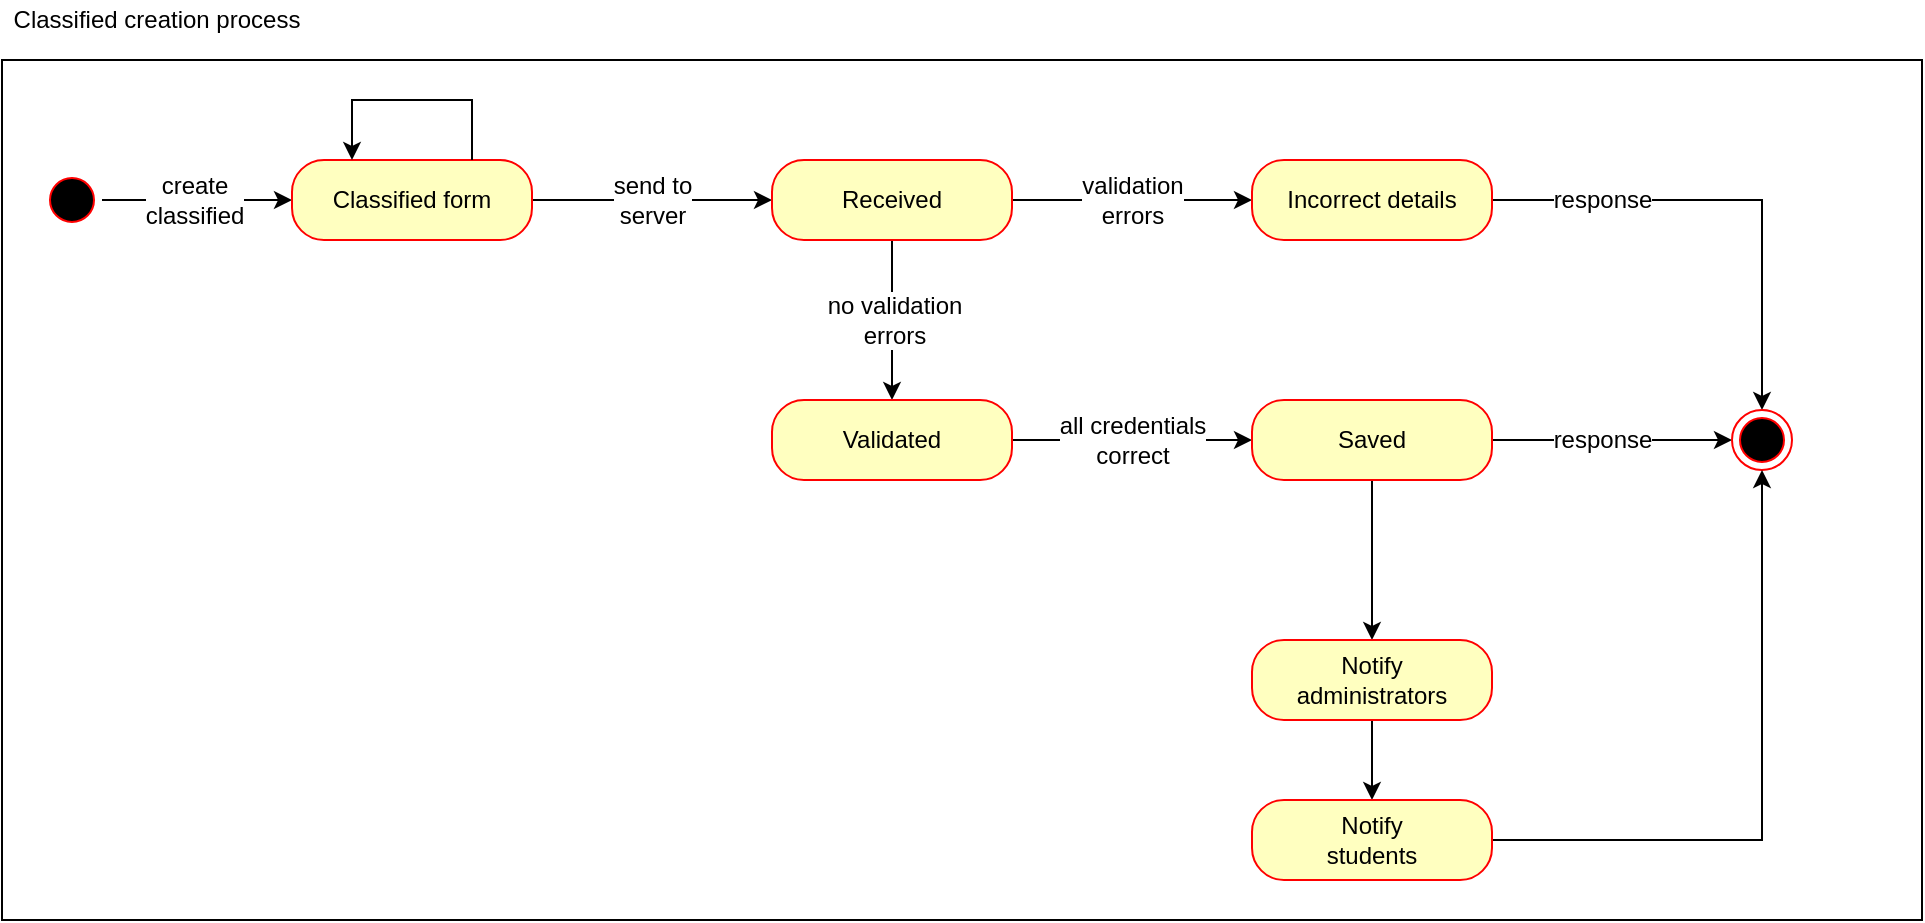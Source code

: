 <mxfile version="10.8.4" type="device"><diagram id="sz99gV1EqHpx22fixmyi" name="diagram_2"><mxGraphModel dx="1394" dy="719" grid="1" gridSize="10" guides="1" tooltips="1" connect="1" arrows="1" fold="1" page="1" pageScale="1" pageWidth="850" pageHeight="1100" math="0" shadow="0"><root><mxCell id="0"/><mxCell id="1" parent="0"/><mxCell id="8TvxC832xQx6dfGzOLkV-1" value="" style="rounded=0;whiteSpace=wrap;html=1;fillColor=none;" vertex="1" parent="1"><mxGeometry x="60" y="230" width="960" height="430" as="geometry"/></mxCell><mxCell id="8TvxC832xQx6dfGzOLkV-2" style="edgeStyle=orthogonalEdgeStyle;rounded=0;orthogonalLoop=1;jettySize=auto;html=1;exitX=1;exitY=0.5;exitDx=0;exitDy=0;entryX=0;entryY=0.5;entryDx=0;entryDy=0;" edge="1" parent="1" source="8TvxC832xQx6dfGzOLkV-4" target="8TvxC832xQx6dfGzOLkV-9"><mxGeometry relative="1" as="geometry"/></mxCell><mxCell id="8TvxC832xQx6dfGzOLkV-3" value="create&lt;br&gt;classified&lt;br&gt;" style="text;html=1;resizable=0;points=[];align=center;verticalAlign=middle;labelBackgroundColor=#ffffff;" vertex="1" connectable="0" parent="8TvxC832xQx6dfGzOLkV-2"><mxGeometry x="-0.208" y="-2" relative="1" as="geometry"><mxPoint x="8.5" y="-2" as="offset"/></mxGeometry></mxCell><mxCell id="8TvxC832xQx6dfGzOLkV-4" value="" style="ellipse;html=1;shape=startState;fillColor=#000000;strokeColor=#ff0000;" vertex="1" parent="1"><mxGeometry x="80" y="285" width="30" height="30" as="geometry"/></mxCell><mxCell id="8TvxC832xQx6dfGzOLkV-5" style="edgeStyle=orthogonalEdgeStyle;rounded=0;orthogonalLoop=1;jettySize=auto;html=1;exitX=1;exitY=0.5;exitDx=0;exitDy=0;" edge="1" parent="1" source="8TvxC832xQx6dfGzOLkV-9" target="8TvxC832xQx6dfGzOLkV-14"><mxGeometry relative="1" as="geometry"/></mxCell><mxCell id="8TvxC832xQx6dfGzOLkV-6" value="send to&lt;br&gt;server&lt;br&gt;" style="text;html=1;resizable=0;points=[];align=center;verticalAlign=middle;labelBackgroundColor=#ffffff;" vertex="1" connectable="0" parent="8TvxC832xQx6dfGzOLkV-5"><mxGeometry x="0.009" y="-13" relative="1" as="geometry"><mxPoint x="-0.5" y="-13" as="offset"/></mxGeometry></mxCell><mxCell id="8TvxC832xQx6dfGzOLkV-9" value="Classified form" style="rounded=1;whiteSpace=wrap;html=1;arcSize=40;fontColor=#000000;fillColor=#ffffc0;strokeColor=#ff0000;" vertex="1" parent="1"><mxGeometry x="205" y="280" width="120" height="40" as="geometry"/></mxCell><mxCell id="8TvxC832xQx6dfGzOLkV-10" style="edgeStyle=orthogonalEdgeStyle;rounded=0;orthogonalLoop=1;jettySize=auto;html=1;exitX=0.5;exitY=1;exitDx=0;exitDy=0;entryX=0.5;entryY=0;entryDx=0;entryDy=0;" edge="1" parent="1" source="8TvxC832xQx6dfGzOLkV-14" target="8TvxC832xQx6dfGzOLkV-17"><mxGeometry relative="1" as="geometry"/></mxCell><mxCell id="8TvxC832xQx6dfGzOLkV-11" value="no validation&lt;br&gt;errors&lt;br&gt;" style="text;html=1;resizable=0;points=[];align=center;verticalAlign=middle;labelBackgroundColor=#ffffff;" vertex="1" connectable="0" parent="8TvxC832xQx6dfGzOLkV-10"><mxGeometry x="-0.328" y="-2" relative="1" as="geometry"><mxPoint x="2.5" y="13" as="offset"/></mxGeometry></mxCell><mxCell id="8TvxC832xQx6dfGzOLkV-12" style="edgeStyle=orthogonalEdgeStyle;rounded=0;orthogonalLoop=1;jettySize=auto;html=1;exitX=1;exitY=0.5;exitDx=0;exitDy=0;entryX=0;entryY=0.5;entryDx=0;entryDy=0;" edge="1" parent="1" source="8TvxC832xQx6dfGzOLkV-14" target="8TvxC832xQx6dfGzOLkV-19"><mxGeometry relative="1" as="geometry"/></mxCell><mxCell id="8TvxC832xQx6dfGzOLkV-13" value="validation&lt;br&gt;errors&lt;br&gt;" style="text;html=1;resizable=0;points=[];align=center;verticalAlign=middle;labelBackgroundColor=#ffffff;" vertex="1" connectable="0" parent="8TvxC832xQx6dfGzOLkV-12"><mxGeometry x="-0.172" y="-1" relative="1" as="geometry"><mxPoint x="10.5" y="-1" as="offset"/></mxGeometry></mxCell><mxCell id="8TvxC832xQx6dfGzOLkV-14" value="Received" style="rounded=1;whiteSpace=wrap;html=1;arcSize=40;fontColor=#000000;fillColor=#ffffc0;strokeColor=#ff0000;" vertex="1" parent="1"><mxGeometry x="445" y="280" width="120" height="40" as="geometry"/></mxCell><mxCell id="8TvxC832xQx6dfGzOLkV-15" style="edgeStyle=orthogonalEdgeStyle;rounded=0;orthogonalLoop=1;jettySize=auto;html=1;exitX=1;exitY=0.5;exitDx=0;exitDy=0;" edge="1" parent="1" source="8TvxC832xQx6dfGzOLkV-17" target="8TvxC832xQx6dfGzOLkV-23"><mxGeometry relative="1" as="geometry"/></mxCell><mxCell id="8TvxC832xQx6dfGzOLkV-16" value="all credentials&lt;br&gt;correct&lt;br&gt;" style="text;html=1;resizable=0;points=[];align=center;verticalAlign=middle;labelBackgroundColor=#ffffff;" vertex="1" connectable="0" parent="8TvxC832xQx6dfGzOLkV-15"><mxGeometry x="-0.117" y="1" relative="1" as="geometry"><mxPoint x="7" y="1" as="offset"/></mxGeometry></mxCell><mxCell id="8TvxC832xQx6dfGzOLkV-17" value="Validated" style="rounded=1;whiteSpace=wrap;html=1;arcSize=40;fontColor=#000000;fillColor=#ffffc0;strokeColor=#ff0000;" vertex="1" parent="1"><mxGeometry x="445" y="400" width="120" height="40" as="geometry"/></mxCell><mxCell id="8TvxC832xQx6dfGzOLkV-37" style="edgeStyle=orthogonalEdgeStyle;rounded=0;orthogonalLoop=1;jettySize=auto;html=1;exitX=1;exitY=0.5;exitDx=0;exitDy=0;entryX=0.5;entryY=0;entryDx=0;entryDy=0;" edge="1" parent="1" source="8TvxC832xQx6dfGzOLkV-19" target="8TvxC832xQx6dfGzOLkV-24"><mxGeometry relative="1" as="geometry"/></mxCell><mxCell id="8TvxC832xQx6dfGzOLkV-38" value="response" style="text;html=1;resizable=0;points=[];align=center;verticalAlign=middle;labelBackgroundColor=#ffffff;" vertex="1" connectable="0" parent="8TvxC832xQx6dfGzOLkV-37"><mxGeometry x="-0.608" relative="1" as="geometry"><mxPoint x="8" as="offset"/></mxGeometry></mxCell><mxCell id="8TvxC832xQx6dfGzOLkV-19" value="Incorrect details" style="rounded=1;whiteSpace=wrap;html=1;arcSize=40;fontColor=#000000;fillColor=#ffffc0;strokeColor=#ff0000;" vertex="1" parent="1"><mxGeometry x="685" y="280" width="120" height="40" as="geometry"/></mxCell><mxCell id="8TvxC832xQx6dfGzOLkV-20" style="edgeStyle=orthogonalEdgeStyle;rounded=0;orthogonalLoop=1;jettySize=auto;html=1;exitX=1;exitY=0.5;exitDx=0;exitDy=0;entryX=0;entryY=0.5;entryDx=0;entryDy=0;" edge="1" parent="1" source="8TvxC832xQx6dfGzOLkV-23" target="8TvxC832xQx6dfGzOLkV-24"><mxGeometry relative="1" as="geometry"/></mxCell><mxCell id="8TvxC832xQx6dfGzOLkV-21" value="response" style="text;html=1;resizable=0;points=[];align=center;verticalAlign=middle;labelBackgroundColor=#ffffff;" vertex="1" connectable="0" parent="8TvxC832xQx6dfGzOLkV-20"><mxGeometry x="-0.299" y="-1" relative="1" as="geometry"><mxPoint x="12.5" y="-1" as="offset"/></mxGeometry></mxCell><mxCell id="8TvxC832xQx6dfGzOLkV-22" style="edgeStyle=orthogonalEdgeStyle;rounded=0;orthogonalLoop=1;jettySize=auto;html=1;exitX=0.5;exitY=1;exitDx=0;exitDy=0;" edge="1" parent="1" source="8TvxC832xQx6dfGzOLkV-23" target="8TvxC832xQx6dfGzOLkV-34"><mxGeometry relative="1" as="geometry"/></mxCell><mxCell id="8TvxC832xQx6dfGzOLkV-23" value="Saved" style="rounded=1;whiteSpace=wrap;html=1;arcSize=40;fontColor=#000000;fillColor=#ffffc0;strokeColor=#ff0000;" vertex="1" parent="1"><mxGeometry x="685" y="400" width="120" height="40" as="geometry"/></mxCell><mxCell id="8TvxC832xQx6dfGzOLkV-24" value="" style="ellipse;html=1;shape=endState;fillColor=#000000;strokeColor=#ff0000;" vertex="1" parent="1"><mxGeometry x="925" y="405" width="30" height="30" as="geometry"/></mxCell><mxCell id="8TvxC832xQx6dfGzOLkV-25" value="Classified creation process" style="text;html=1;strokeColor=none;fillColor=none;align=center;verticalAlign=middle;whiteSpace=wrap;rounded=0;" vertex="1" parent="1"><mxGeometry x="60" y="200" width="155" height="20" as="geometry"/></mxCell><mxCell id="8TvxC832xQx6dfGzOLkV-29" style="edgeStyle=orthogonalEdgeStyle;rounded=0;orthogonalLoop=1;jettySize=auto;html=1;exitX=0.75;exitY=0;exitDx=0;exitDy=0;entryX=0.25;entryY=0;entryDx=0;entryDy=0;" edge="1" parent="1" source="8TvxC832xQx6dfGzOLkV-9" target="8TvxC832xQx6dfGzOLkV-9"><mxGeometry relative="1" as="geometry"><Array as="points"><mxPoint x="295" y="250"/><mxPoint x="235" y="250"/></Array></mxGeometry></mxCell><mxCell id="8TvxC832xQx6dfGzOLkV-33" style="edgeStyle=none;rounded=0;orthogonalLoop=1;jettySize=auto;html=1;exitX=0.5;exitY=1;exitDx=0;exitDy=0;" edge="1" parent="1" source="8TvxC832xQx6dfGzOLkV-34" target="8TvxC832xQx6dfGzOLkV-36"><mxGeometry relative="1" as="geometry"/></mxCell><mxCell id="8TvxC832xQx6dfGzOLkV-34" value="Notify&lt;br&gt;administrators&lt;br&gt;" style="rounded=1;whiteSpace=wrap;html=1;arcSize=40;fontColor=#000000;fillColor=#ffffc0;strokeColor=#ff0000;" vertex="1" parent="1"><mxGeometry x="685" y="520" width="120" height="40" as="geometry"/></mxCell><mxCell id="8TvxC832xQx6dfGzOLkV-35" style="edgeStyle=orthogonalEdgeStyle;rounded=0;orthogonalLoop=1;jettySize=auto;html=1;exitX=1;exitY=0.5;exitDx=0;exitDy=0;entryX=0.5;entryY=1;entryDx=0;entryDy=0;" edge="1" parent="1" source="8TvxC832xQx6dfGzOLkV-36" target="8TvxC832xQx6dfGzOLkV-24"><mxGeometry relative="1" as="geometry"/></mxCell><mxCell id="8TvxC832xQx6dfGzOLkV-36" value="Notify&lt;br&gt;students&lt;br&gt;" style="rounded=1;whiteSpace=wrap;html=1;arcSize=40;fontColor=#000000;fillColor=#ffffc0;strokeColor=#ff0000;" vertex="1" parent="1"><mxGeometry x="685" y="600" width="120" height="40" as="geometry"/></mxCell></root></mxGraphModel></diagram><diagram id="av72MSgYP3b24JxjqCWO" name="diagram_3"><mxGraphModel dx="1640" dy="846" grid="1" gridSize="10" guides="1" tooltips="1" connect="1" arrows="1" fold="1" page="1" pageScale="1" pageWidth="850" pageHeight="1100" math="0" shadow="0"><root><mxCell id="3A24lcdfwcEH4XcLdZJ1-0"/><mxCell id="3A24lcdfwcEH4XcLdZJ1-1" parent="3A24lcdfwcEH4XcLdZJ1-0"/><mxCell id="uzBIO6DydAX7kX5PYmgl-6" value="" style="rounded=0;whiteSpace=wrap;html=1;fillColor=none;" vertex="1" parent="3A24lcdfwcEH4XcLdZJ1-1"><mxGeometry x="60" y="230" width="960" height="430" as="geometry"/></mxCell><mxCell id="uzBIO6DydAX7kX5PYmgl-7" style="edgeStyle=orthogonalEdgeStyle;rounded=0;orthogonalLoop=1;jettySize=auto;html=1;exitX=1;exitY=0.5;exitDx=0;exitDy=0;entryX=0;entryY=0.5;entryDx=0;entryDy=0;" edge="1" parent="3A24lcdfwcEH4XcLdZJ1-1" source="uzBIO6DydAX7kX5PYmgl-9" target="uzBIO6DydAX7kX5PYmgl-14"><mxGeometry relative="1" as="geometry"/></mxCell><mxCell id="uzBIO6DydAX7kX5PYmgl-8" value="create&lt;br&gt;classified&lt;br&gt;" style="text;html=1;resizable=0;points=[];align=center;verticalAlign=middle;labelBackgroundColor=#ffffff;" vertex="1" connectable="0" parent="uzBIO6DydAX7kX5PYmgl-7"><mxGeometry x="-0.208" y="-2" relative="1" as="geometry"><mxPoint x="8.5" y="-2" as="offset"/></mxGeometry></mxCell><mxCell id="uzBIO6DydAX7kX5PYmgl-9" value="" style="ellipse;html=1;shape=startState;fillColor=#000000;strokeColor=#ff0000;" vertex="1" parent="3A24lcdfwcEH4XcLdZJ1-1"><mxGeometry x="80" y="285" width="30" height="30" as="geometry"/></mxCell><mxCell id="uzBIO6DydAX7kX5PYmgl-10" style="edgeStyle=orthogonalEdgeStyle;rounded=0;orthogonalLoop=1;jettySize=auto;html=1;exitX=1;exitY=0.5;exitDx=0;exitDy=0;" edge="1" parent="3A24lcdfwcEH4XcLdZJ1-1" source="uzBIO6DydAX7kX5PYmgl-14" target="uzBIO6DydAX7kX5PYmgl-19"><mxGeometry relative="1" as="geometry"/></mxCell><mxCell id="uzBIO6DydAX7kX5PYmgl-11" value="send to&lt;br&gt;server&lt;br&gt;" style="text;html=1;resizable=0;points=[];align=center;verticalAlign=middle;labelBackgroundColor=#ffffff;" vertex="1" connectable="0" parent="uzBIO6DydAX7kX5PYmgl-10"><mxGeometry x="0.009" y="-13" relative="1" as="geometry"><mxPoint x="-0.5" y="-13" as="offset"/></mxGeometry></mxCell><mxCell id="uzBIO6DydAX7kX5PYmgl-12" style="edgeStyle=orthogonalEdgeStyle;rounded=0;orthogonalLoop=1;jettySize=auto;html=1;exitX=0.25;exitY=1;exitDx=0;exitDy=0;entryX=0.25;entryY=0;entryDx=0;entryDy=0;" edge="1" parent="3A24lcdfwcEH4XcLdZJ1-1" source="uzBIO6DydAX7kX5PYmgl-14" target="uzBIO6DydAX7kX5PYmgl-32"><mxGeometry relative="1" as="geometry"/></mxCell><mxCell id="uzBIO6DydAX7kX5PYmgl-13" value="form&lt;br&gt;errors&lt;br&gt;" style="text;html=1;resizable=0;points=[];align=center;verticalAlign=middle;labelBackgroundColor=#ffffff;" vertex="1" connectable="0" parent="uzBIO6DydAX7kX5PYmgl-12"><mxGeometry x="-0.19" relative="1" as="geometry"><mxPoint x="-5" y="7.5" as="offset"/></mxGeometry></mxCell><mxCell id="uzBIO6DydAX7kX5PYmgl-14" value="Entering details" style="rounded=1;whiteSpace=wrap;html=1;arcSize=40;fontColor=#000000;fillColor=#ffffc0;strokeColor=#ff0000;" vertex="1" parent="3A24lcdfwcEH4XcLdZJ1-1"><mxGeometry x="205" y="280" width="120" height="40" as="geometry"/></mxCell><mxCell id="uzBIO6DydAX7kX5PYmgl-15" style="edgeStyle=orthogonalEdgeStyle;rounded=0;orthogonalLoop=1;jettySize=auto;html=1;exitX=0.5;exitY=1;exitDx=0;exitDy=0;entryX=0.5;entryY=0;entryDx=0;entryDy=0;" edge="1" parent="3A24lcdfwcEH4XcLdZJ1-1" source="uzBIO6DydAX7kX5PYmgl-19" target="uzBIO6DydAX7kX5PYmgl-22"><mxGeometry relative="1" as="geometry"/></mxCell><mxCell id="uzBIO6DydAX7kX5PYmgl-16" value="no validation&lt;br&gt;errors&lt;br&gt;" style="text;html=1;resizable=0;points=[];align=center;verticalAlign=middle;labelBackgroundColor=#ffffff;" vertex="1" connectable="0" parent="uzBIO6DydAX7kX5PYmgl-15"><mxGeometry x="-0.328" y="-2" relative="1" as="geometry"><mxPoint x="2.5" y="13" as="offset"/></mxGeometry></mxCell><mxCell id="uzBIO6DydAX7kX5PYmgl-17" style="edgeStyle=orthogonalEdgeStyle;rounded=0;orthogonalLoop=1;jettySize=auto;html=1;exitX=1;exitY=0.5;exitDx=0;exitDy=0;entryX=0;entryY=0.5;entryDx=0;entryDy=0;" edge="1" parent="3A24lcdfwcEH4XcLdZJ1-1" source="uzBIO6DydAX7kX5PYmgl-19" target="uzBIO6DydAX7kX5PYmgl-24"><mxGeometry relative="1" as="geometry"/></mxCell><mxCell id="uzBIO6DydAX7kX5PYmgl-18" value="validation&lt;br&gt;errors&lt;br&gt;" style="text;html=1;resizable=0;points=[];align=center;verticalAlign=middle;labelBackgroundColor=#ffffff;" vertex="1" connectable="0" parent="uzBIO6DydAX7kX5PYmgl-17"><mxGeometry x="-0.172" y="-1" relative="1" as="geometry"><mxPoint x="10.5" y="-1" as="offset"/></mxGeometry></mxCell><mxCell id="uzBIO6DydAX7kX5PYmgl-19" value="Submitted" style="rounded=1;whiteSpace=wrap;html=1;arcSize=40;fontColor=#000000;fillColor=#ffffc0;strokeColor=#ff0000;" vertex="1" parent="3A24lcdfwcEH4XcLdZJ1-1"><mxGeometry x="445" y="280" width="120" height="40" as="geometry"/></mxCell><mxCell id="uzBIO6DydAX7kX5PYmgl-20" style="edgeStyle=orthogonalEdgeStyle;rounded=0;orthogonalLoop=1;jettySize=auto;html=1;exitX=1;exitY=0.5;exitDx=0;exitDy=0;" edge="1" parent="3A24lcdfwcEH4XcLdZJ1-1" source="uzBIO6DydAX7kX5PYmgl-22" target="uzBIO6DydAX7kX5PYmgl-27"><mxGeometry relative="1" as="geometry"/></mxCell><mxCell id="uzBIO6DydAX7kX5PYmgl-21" value="all credentials&lt;br&gt;correct&lt;br&gt;" style="text;html=1;resizable=0;points=[];align=center;verticalAlign=middle;labelBackgroundColor=#ffffff;" vertex="1" connectable="0" parent="uzBIO6DydAX7kX5PYmgl-20"><mxGeometry x="-0.117" y="1" relative="1" as="geometry"><mxPoint x="7" y="1" as="offset"/></mxGeometry></mxCell><mxCell id="uzBIO6DydAX7kX5PYmgl-22" value="Validated" style="rounded=1;whiteSpace=wrap;html=1;arcSize=40;fontColor=#000000;fillColor=#ffffc0;strokeColor=#ff0000;" vertex="1" parent="3A24lcdfwcEH4XcLdZJ1-1"><mxGeometry x="445" y="400" width="120" height="40" as="geometry"/></mxCell><mxCell id="uzBIO6DydAX7kX5PYmgl-23" style="edgeStyle=orthogonalEdgeStyle;rounded=0;orthogonalLoop=1;jettySize=auto;html=1;exitX=1;exitY=0.5;exitDx=0;exitDy=0;entryX=0;entryY=0.5;entryDx=0;entryDy=0;" edge="1" parent="3A24lcdfwcEH4XcLdZJ1-1" source="uzBIO6DydAX7kX5PYmgl-24" target="uzBIO6DydAX7kX5PYmgl-36"><mxGeometry relative="1" as="geometry"/></mxCell><mxCell id="uzBIO6DydAX7kX5PYmgl-24" value="Incorrect details" style="rounded=1;whiteSpace=wrap;html=1;arcSize=40;fontColor=#000000;fillColor=#ffffc0;strokeColor=#ff0000;" vertex="1" parent="3A24lcdfwcEH4XcLdZJ1-1"><mxGeometry x="685" y="280" width="120" height="40" as="geometry"/></mxCell><mxCell id="uzBIO6DydAX7kX5PYmgl-25" style="edgeStyle=orthogonalEdgeStyle;rounded=0;orthogonalLoop=1;jettySize=auto;html=1;exitX=1;exitY=0.5;exitDx=0;exitDy=0;entryX=0;entryY=0.5;entryDx=0;entryDy=0;" edge="1" parent="3A24lcdfwcEH4XcLdZJ1-1" source="uzBIO6DydAX7kX5PYmgl-27" target="uzBIO6DydAX7kX5PYmgl-28"><mxGeometry relative="1" as="geometry"/></mxCell><mxCell id="uzBIO6DydAX7kX5PYmgl-26" value="response&lt;br&gt;sent&lt;br&gt;" style="text;html=1;resizable=0;points=[];align=center;verticalAlign=middle;labelBackgroundColor=#ffffff;" vertex="1" connectable="0" parent="uzBIO6DydAX7kX5PYmgl-25"><mxGeometry x="-0.299" y="-1" relative="1" as="geometry"><mxPoint x="12.5" y="-1" as="offset"/></mxGeometry></mxCell><mxCell id="uzBIO6DydAX7kX5PYmgl-38" style="edgeStyle=orthogonalEdgeStyle;rounded=0;orthogonalLoop=1;jettySize=auto;html=1;exitX=0.5;exitY=1;exitDx=0;exitDy=0;" edge="1" parent="3A24lcdfwcEH4XcLdZJ1-1" source="uzBIO6DydAX7kX5PYmgl-27" target="uzBIO6DydAX7kX5PYmgl-37"><mxGeometry relative="1" as="geometry"/></mxCell><mxCell id="uzBIO6DydAX7kX5PYmgl-27" value="Saved" style="rounded=1;whiteSpace=wrap;html=1;arcSize=40;fontColor=#000000;fillColor=#ffffc0;strokeColor=#ff0000;" vertex="1" parent="3A24lcdfwcEH4XcLdZJ1-1"><mxGeometry x="685" y="400" width="120" height="40" as="geometry"/></mxCell><mxCell id="uzBIO6DydAX7kX5PYmgl-28" value="" style="ellipse;html=1;shape=endState;fillColor=#000000;strokeColor=#ff0000;" vertex="1" parent="3A24lcdfwcEH4XcLdZJ1-1"><mxGeometry x="925" y="405" width="30" height="30" as="geometry"/></mxCell><mxCell id="uzBIO6DydAX7kX5PYmgl-29" value="Classified creation process" style="text;html=1;strokeColor=none;fillColor=none;align=center;verticalAlign=middle;whiteSpace=wrap;rounded=0;" vertex="1" parent="3A24lcdfwcEH4XcLdZJ1-1"><mxGeometry x="60" y="200" width="155" height="20" as="geometry"/></mxCell><mxCell id="uzBIO6DydAX7kX5PYmgl-30" style="edgeStyle=orthogonalEdgeStyle;rounded=0;orthogonalLoop=1;jettySize=auto;html=1;exitX=0.75;exitY=0;exitDx=0;exitDy=0;entryX=0.75;entryY=1;entryDx=0;entryDy=0;" edge="1" parent="3A24lcdfwcEH4XcLdZJ1-1" source="uzBIO6DydAX7kX5PYmgl-32" target="uzBIO6DydAX7kX5PYmgl-14"><mxGeometry relative="1" as="geometry"/></mxCell><mxCell id="uzBIO6DydAX7kX5PYmgl-31" value="form&lt;br&gt;errors fixed&lt;br&gt;" style="text;html=1;resizable=0;points=[];align=center;verticalAlign=middle;labelBackgroundColor=#ffffff;" vertex="1" connectable="0" parent="uzBIO6DydAX7kX5PYmgl-30"><mxGeometry x="0.224" y="1" relative="1" as="geometry"><mxPoint x="6" y="9" as="offset"/></mxGeometry></mxCell><mxCell id="uzBIO6DydAX7kX5PYmgl-32" value="Show frontend&lt;br&gt;validation errors&lt;br&gt;" style="rounded=1;whiteSpace=wrap;html=1;arcSize=40;fontColor=#000000;fillColor=#ffffc0;strokeColor=#ff0000;" vertex="1" parent="3A24lcdfwcEH4XcLdZJ1-1"><mxGeometry x="205" y="400" width="120" height="40" as="geometry"/></mxCell><mxCell id="uzBIO6DydAX7kX5PYmgl-33" style="edgeStyle=orthogonalEdgeStyle;rounded=0;orthogonalLoop=1;jettySize=auto;html=1;exitX=0.75;exitY=0;exitDx=0;exitDy=0;entryX=0.25;entryY=0;entryDx=0;entryDy=0;" edge="1" parent="3A24lcdfwcEH4XcLdZJ1-1" source="uzBIO6DydAX7kX5PYmgl-14" target="uzBIO6DydAX7kX5PYmgl-14"><mxGeometry relative="1" as="geometry"><Array as="points"><mxPoint x="295" y="250"/><mxPoint x="235" y="250"/></Array></mxGeometry></mxCell><mxCell id="uzBIO6DydAX7kX5PYmgl-34" style="edgeStyle=orthogonalEdgeStyle;rounded=0;orthogonalLoop=1;jettySize=auto;html=1;exitX=0.5;exitY=1;exitDx=0;exitDy=0;entryX=0.5;entryY=0;entryDx=0;entryDy=0;" edge="1" parent="3A24lcdfwcEH4XcLdZJ1-1" source="uzBIO6DydAX7kX5PYmgl-36" target="uzBIO6DydAX7kX5PYmgl-28"><mxGeometry relative="1" as="geometry"/></mxCell><mxCell id="uzBIO6DydAX7kX5PYmgl-35" value="response&lt;br&gt;sent&lt;br&gt;" style="text;html=1;resizable=0;points=[];align=center;verticalAlign=middle;labelBackgroundColor=#ffffff;" vertex="1" connectable="0" parent="uzBIO6DydAX7kX5PYmgl-34"><mxGeometry x="-0.203" y="-1" relative="1" as="geometry"><mxPoint as="offset"/></mxGeometry></mxCell><mxCell id="uzBIO6DydAX7kX5PYmgl-36" value="Show backend&lt;br&gt;validation errors&lt;br&gt;" style="rounded=1;whiteSpace=wrap;html=1;arcSize=40;fontColor=#000000;fillColor=#ffffc0;strokeColor=#ff0000;" vertex="1" parent="3A24lcdfwcEH4XcLdZJ1-1"><mxGeometry x="880" y="280" width="120" height="40" as="geometry"/></mxCell><mxCell id="uzBIO6DydAX7kX5PYmgl-41" style="edgeStyle=none;rounded=0;orthogonalLoop=1;jettySize=auto;html=1;exitX=0.5;exitY=1;exitDx=0;exitDy=0;" edge="1" parent="3A24lcdfwcEH4XcLdZJ1-1" source="uzBIO6DydAX7kX5PYmgl-37" target="uzBIO6DydAX7kX5PYmgl-40"><mxGeometry relative="1" as="geometry"/></mxCell><mxCell id="uzBIO6DydAX7kX5PYmgl-37" value="Notify&lt;br&gt;administrators&lt;br&gt;" style="rounded=1;whiteSpace=wrap;html=1;arcSize=40;fontColor=#000000;fillColor=#ffffc0;strokeColor=#ff0000;" vertex="1" parent="3A24lcdfwcEH4XcLdZJ1-1"><mxGeometry x="685" y="520" width="120" height="40" as="geometry"/></mxCell><mxCell id="uzBIO6DydAX7kX5PYmgl-43" style="edgeStyle=orthogonalEdgeStyle;rounded=0;orthogonalLoop=1;jettySize=auto;html=1;exitX=1;exitY=0.5;exitDx=0;exitDy=0;entryX=0.5;entryY=1;entryDx=0;entryDy=0;" edge="1" parent="3A24lcdfwcEH4XcLdZJ1-1" source="uzBIO6DydAX7kX5PYmgl-40" target="uzBIO6DydAX7kX5PYmgl-28"><mxGeometry relative="1" as="geometry"/></mxCell><mxCell id="uzBIO6DydAX7kX5PYmgl-40" value="Notify&lt;br&gt;students&lt;br&gt;" style="rounded=1;whiteSpace=wrap;html=1;arcSize=40;fontColor=#000000;fillColor=#ffffc0;strokeColor=#ff0000;" vertex="1" parent="3A24lcdfwcEH4XcLdZJ1-1"><mxGeometry x="685" y="600" width="120" height="40" as="geometry"/></mxCell></root></mxGraphModel></diagram></mxfile>
